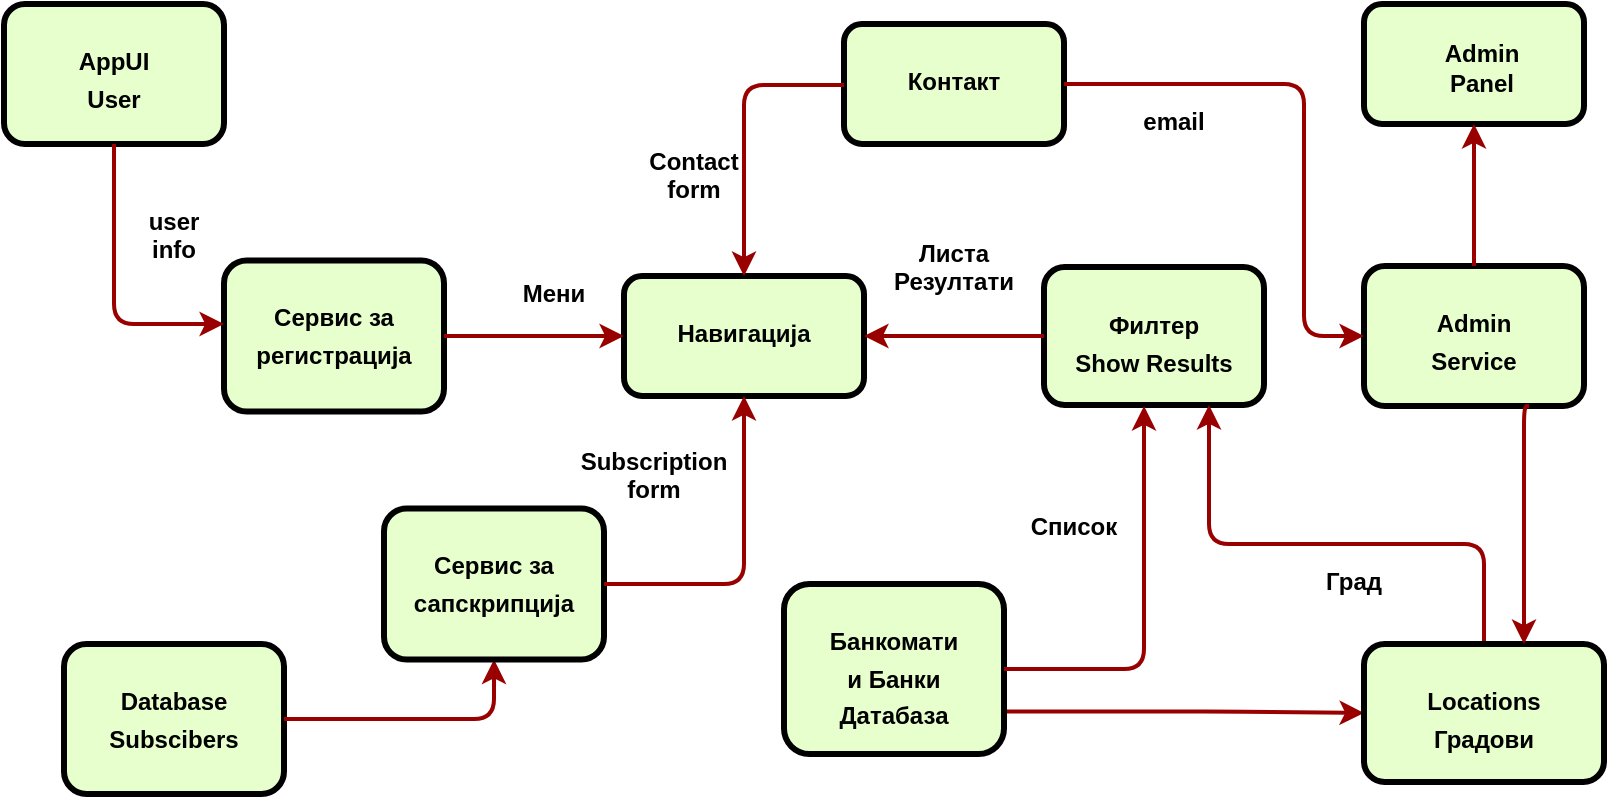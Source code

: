 <mxfile version="13.10.9" type="device"><diagram name="Page-1" id="c7558073-3199-34d8-9f00-42111426c3f3"><mxGraphModel dx="868" dy="393" grid="1" gridSize="10" guides="1" tooltips="1" connect="1" arrows="1" fold="1" page="1" pageScale="1" pageWidth="826" pageHeight="1169" background="#ffffff" math="0" shadow="0"><root><mxCell id="0"/><mxCell id="1" parent="0"/><mxCell id="2" value="&lt;p style=&quot;margin: 0px ; margin-top: 4px ; text-align: center ; text-decoration: underline&quot;&gt;&lt;br&gt;&lt;/p&gt;&lt;p style=&quot;margin: 4px 0px 0px ; text-align: center&quot;&gt;AppUI&lt;/p&gt;&lt;p style=&quot;margin: 4px 0px 0px ; text-align: center&quot;&gt;User&lt;/p&gt;" style="verticalAlign=middle;align=center;overflow=fill;fontSize=12;fontFamily=Helvetica;html=1;rounded=1;fontStyle=1;strokeWidth=3;fillColor=#E6FFCC" parent="1" vertex="1"><mxGeometry x="10" y="100" width="110" height="70" as="geometry"/></mxCell><mxCell id="6" value="&lt;p style=&quot;margin: 0px ; margin-top: 4px ; text-align: center ; text-decoration: underline&quot;&gt;&lt;/p&gt;&lt;p style=&quot;margin: 0px ; margin-left: 8px&quot;&gt;&lt;br&gt;&lt;/p&gt;&lt;p style=&quot;margin: 0px ; margin-left: 8px&quot;&gt;Admin&lt;/p&gt;&lt;p style=&quot;margin: 0px ; margin-left: 8px&quot;&gt;Panel&lt;/p&gt;" style="verticalAlign=middle;align=center;overflow=fill;fontSize=12;fontFamily=Helvetica;html=1;rounded=1;fontStyle=1;strokeWidth=3;fillColor=#E6FFCC" parent="1" vertex="1"><mxGeometry x="690" y="100" width="110" height="60" as="geometry"/></mxCell><mxCell id="7" value="&lt;p style=&quot;margin: 4px 0px 0px ; text-align: center&quot;&gt;&lt;br&gt;&lt;/p&gt;&lt;p style=&quot;margin: 4px 0px 0px ; text-align: center&quot;&gt;Admin&lt;/p&gt;&lt;p style=&quot;margin: 4px 0px 0px ; text-align: center&quot;&gt;Service&lt;/p&gt;" style="verticalAlign=middle;align=center;overflow=fill;fontSize=12;fontFamily=Helvetica;html=1;rounded=1;fontStyle=1;strokeWidth=3;fillColor=#E6FFCC" parent="1" vertex="1"><mxGeometry x="690" y="231" width="110" height="70" as="geometry"/></mxCell><mxCell id="8" value="&lt;p style=&quot;margin: 4px 0px 0px ; text-align: center&quot;&gt;&lt;br&gt;&lt;/p&gt;&lt;p style=&quot;margin: 4px 0px 0px ; text-align: center&quot;&gt;Филтер&lt;/p&gt;&lt;p style=&quot;margin: 4px 0px 0px ; text-align: center&quot;&gt;Show Results&lt;/p&gt;" style="verticalAlign=middle;align=center;overflow=fill;fontSize=12;fontFamily=Helvetica;html=1;rounded=1;fontStyle=1;strokeWidth=3;fillColor=#E6FFCC" parent="1" vertex="1"><mxGeometry x="530" y="231.5" width="110" height="69" as="geometry"/></mxCell><mxCell id="9" value="&lt;p style=&quot;margin: 0px ; margin-top: 4px ; text-align: center ; text-decoration: underline&quot;&gt;&lt;br&gt;&lt;/p&gt;&lt;p style=&quot;margin: 4px 0px 0px ; text-align: center&quot;&gt;Навигација&lt;/p&gt;" style="verticalAlign=middle;align=center;overflow=fill;fontSize=12;fontFamily=Helvetica;html=1;rounded=1;fontStyle=1;strokeWidth=3;fillColor=#E6FFCC" parent="1" vertex="1"><mxGeometry x="320" y="236" width="120" height="60" as="geometry"/></mxCell><mxCell id="10" value="&lt;p style=&quot;margin: 4px 0px 0px ; text-align: center&quot;&gt;&lt;br&gt;&lt;/p&gt;&lt;p style=&quot;margin: 4px 0px 0px ; text-align: center&quot;&gt;Сервис за&lt;/p&gt;&lt;p style=&quot;margin: 4px 0px 0px ; text-align: center&quot;&gt;регистрација&lt;/p&gt;" style="verticalAlign=middle;align=center;overflow=fill;fontSize=12;fontFamily=Helvetica;html=1;rounded=1;fontStyle=1;strokeWidth=3;fillColor=#E6FFCC" parent="1" vertex="1"><mxGeometry x="120" y="228.25" width="110" height="75.5" as="geometry"/></mxCell><mxCell id="11" value="&lt;p style=&quot;margin: 0px ; margin-top: 4px ; text-align: center ; text-decoration: underline&quot;&gt;&lt;br&gt;&lt;/p&gt;&lt;p style=&quot;margin: 4px 0px 0px ; text-align: center&quot;&gt;Database&lt;/p&gt;&lt;p style=&quot;margin: 4px 0px 0px ; text-align: center&quot;&gt;Subscibers&lt;/p&gt;" style="verticalAlign=middle;align=center;overflow=fill;fontSize=12;fontFamily=Helvetica;html=1;rounded=1;fontStyle=1;strokeWidth=3;fillColor=#E6FFCC" parent="1" vertex="1"><mxGeometry x="40" y="420" width="110" height="75" as="geometry"/></mxCell><mxCell id="55" value="" style="edgeStyle=elbowEdgeStyle;elbow=horizontal;strokeColor=#990000;strokeWidth=2;entryX=0;entryY=0.5;entryDx=0;entryDy=0;exitX=1;exitY=0.5;exitDx=0;exitDy=0;" parent="1" source="10" target="9" edge="1"><mxGeometry width="100" height="100" relative="1" as="geometry"><mxPoint x="230" y="288.25" as="sourcePoint"/><mxPoint x="310" y="359.25" as="targetPoint"/><Array as="points"><mxPoint x="270" y="266"/><mxPoint x="240" y="368.25"/><mxPoint x="226" y="338.25"/><mxPoint x="240" y="228.25"/><mxPoint x="180" y="208.25"/><mxPoint x="230" y="398.25"/></Array></mxGeometry></mxCell><mxCell id="58" value="" style="edgeStyle=elbowEdgeStyle;elbow=horizontal;strokeColor=#990000;strokeWidth=2;entryX=0.5;entryY=1;entryDx=0;entryDy=0;exitX=0.5;exitY=0;exitDx=0;exitDy=0;" parent="1" source="7" target="6" edge="1"><mxGeometry width="100" height="100" relative="1" as="geometry"><mxPoint x="745" y="280" as="sourcePoint"/><mxPoint x="480" y="270" as="targetPoint"/><Array as="points"><mxPoint x="745" y="220"/><mxPoint x="725" y="180"/><mxPoint x="770" y="300"/><mxPoint x="780" y="290"/><mxPoint x="440" y="310"/></Array></mxGeometry></mxCell><mxCell id="68" value="" style="edgeStyle=elbowEdgeStyle;elbow=horizontal;strokeColor=#990000;strokeWidth=2;entryX=1;entryY=0.5;entryDx=0;entryDy=0;exitX=0;exitY=0.5;exitDx=0;exitDy=0;" parent="1" source="8" target="9" edge="1"><mxGeometry width="100" height="100" relative="1" as="geometry"><mxPoint x="540" y="408.25" as="sourcePoint"/><mxPoint x="420" y="314.25" as="targetPoint"/><Array as="points"><mxPoint x="510" y="266.25"/><mxPoint x="490" y="398.25"/><mxPoint x="520" y="418.25"/><mxPoint x="540" y="388.25"/></Array></mxGeometry></mxCell><mxCell id="72" value="" style="edgeStyle=elbowEdgeStyle;elbow=vertical;strokeColor=#990000;strokeWidth=2;exitX=0.5;exitY=0;exitDx=0;exitDy=0;entryX=0.75;entryY=1;entryDx=0;entryDy=0;" parent="1" source="Qx2QGvzt1oOHldjo81tY-105" target="8" edge="1"><mxGeometry width="100" height="100" relative="1" as="geometry"><mxPoint x="745" y="390" as="sourcePoint"/><mxPoint x="600" y="400" as="targetPoint"/><Array as="points"><mxPoint x="720" y="370"/><mxPoint x="745" y="340"/><mxPoint x="610" y="420"/><mxPoint x="650" y="410"/></Array></mxGeometry></mxCell><mxCell id="88" value="" style="edgeStyle=elbowEdgeStyle;elbow=horizontal;strokeColor=#990000;strokeWidth=2;exitX=0.5;exitY=1;exitDx=0;exitDy=0;" parent="1" source="2" target="10" edge="1"><mxGeometry width="100" height="100" relative="1" as="geometry"><mxPoint x="391" y="380" as="sourcePoint"/><mxPoint x="151" y="339" as="targetPoint"/><Array as="points"><mxPoint x="65" y="260"/><mxPoint x="100" y="266"/><mxPoint x="65" y="241"/><mxPoint x="130" y="230"/><mxPoint x="65" y="210"/><mxPoint x="131" y="200"/></Array></mxGeometry></mxCell><mxCell id="89" value="" style="edgeStyle=elbowEdgeStyle;elbow=horizontal;strokeColor=#990000;strokeWidth=2;entryX=0;entryY=0.5;entryDx=0;entryDy=0;exitX=1;exitY=0.75;exitDx=0;exitDy=0;" parent="1" source="Qx2QGvzt1oOHldjo81tY-110" target="Qx2QGvzt1oOHldjo81tY-105" edge="1"><mxGeometry width="100" height="100" relative="1" as="geometry"><mxPoint x="91.0" y="483" as="sourcePoint"/><mxPoint x="410" y="457" as="targetPoint"/><Array as="points"><mxPoint x="620" y="430"/></Array></mxGeometry></mxCell><mxCell id="Qx2QGvzt1oOHldjo81tY-98" value="Мени" style="text;spacingTop=-5;align=center;fontStyle=1" vertex="1" parent="1"><mxGeometry x="270" y="236" width="30" height="20" as="geometry"/></mxCell><mxCell id="Qx2QGvzt1oOHldjo81tY-100" value="user&#10;info" style="text;spacingTop=-5;align=center;fontStyle=1" vertex="1" parent="1"><mxGeometry x="80" y="200" width="30" height="20" as="geometry"/></mxCell><mxCell id="Qx2QGvzt1oOHldjo81tY-104" value="Листа&#10;Резултати" style="text;spacingTop=-5;align=center;fontStyle=1" vertex="1" parent="1"><mxGeometry x="470" y="216" width="30" height="20" as="geometry"/></mxCell><mxCell id="Qx2QGvzt1oOHldjo81tY-105" value="&lt;p style=&quot;margin: 4px 0px 0px ; text-align: center&quot;&gt;&lt;br&gt;&lt;/p&gt;&lt;p style=&quot;margin: 4px 0px 0px ; text-align: center&quot;&gt;Locations&lt;br&gt;&lt;/p&gt;&lt;p style=&quot;margin: 4px 0px 0px ; text-align: center&quot;&gt;Градови&lt;/p&gt;" style="verticalAlign=middle;align=center;overflow=fill;fontSize=12;fontFamily=Helvetica;html=1;rounded=1;fontStyle=1;strokeWidth=3;fillColor=#E6FFCC" vertex="1" parent="1"><mxGeometry x="690" y="420" width="120" height="69" as="geometry"/></mxCell><mxCell id="Qx2QGvzt1oOHldjo81tY-107" value="Град" style="text;spacingTop=-5;align=center;fontStyle=1" vertex="1" parent="1"><mxGeometry x="670" y="380" width="30" height="20" as="geometry"/></mxCell><mxCell id="Qx2QGvzt1oOHldjo81tY-110" value="&lt;p style=&quot;margin: 4px 0px 0px ; text-align: center&quot;&gt;&lt;br&gt;&lt;/p&gt;&lt;p style=&quot;margin: 4px 0px 0px ; text-align: center&quot;&gt;Банкомати&lt;/p&gt;&lt;p style=&quot;margin: 4px 0px 0px ; text-align: center&quot;&gt;и Банки&lt;/p&gt;&lt;p style=&quot;margin: 4px 0px 0px ; text-align: center&quot;&gt;Датабаза&lt;/p&gt;" style="verticalAlign=middle;align=center;overflow=fill;fontSize=12;fontFamily=Helvetica;html=1;rounded=1;fontStyle=1;strokeWidth=3;fillColor=#E6FFCC" vertex="1" parent="1"><mxGeometry x="400" y="390" width="110" height="85" as="geometry"/></mxCell><mxCell id="Qx2QGvzt1oOHldjo81tY-111" value="" style="edgeStyle=elbowEdgeStyle;elbow=horizontal;strokeColor=#990000;strokeWidth=2;exitX=1;exitY=0.5;exitDx=0;exitDy=0;" edge="1" parent="1" source="Qx2QGvzt1oOHldjo81tY-110"><mxGeometry width="100" height="100" relative="1" as="geometry"><mxPoint x="301.0" y="384" as="sourcePoint"/><mxPoint x="580" y="301" as="targetPoint"/><Array as="points"><mxPoint x="580" y="330"/></Array></mxGeometry></mxCell><mxCell id="Qx2QGvzt1oOHldjo81tY-112" value="" style="edgeStyle=elbowEdgeStyle;elbow=horizontal;strokeColor=#990000;strokeWidth=2;entryX=0.5;entryY=1;entryDx=0;entryDy=0;exitX=1;exitY=0.5;exitDx=0;exitDy=0;" edge="1" parent="1" source="11" target="Qx2QGvzt1oOHldjo81tY-121"><mxGeometry width="100" height="100" relative="1" as="geometry"><mxPoint x="310" y="357" as="sourcePoint"/><mxPoint x="390" y="357.5" as="targetPoint"/><Array as="points"><mxPoint x="255" y="430"/><mxPoint x="341" y="340"/><mxPoint x="310" y="340"/><mxPoint x="295" y="360"/></Array></mxGeometry></mxCell><mxCell id="Qx2QGvzt1oOHldjo81tY-113" value="Список" style="text;spacingTop=-5;align=center;fontStyle=1" vertex="1" parent="1"><mxGeometry x="530" y="352.25" width="30" height="20" as="geometry"/></mxCell><mxCell id="Qx2QGvzt1oOHldjo81tY-114" value="" style="edgeStyle=elbowEdgeStyle;elbow=horizontal;strokeColor=#990000;strokeWidth=2;exitX=0.75;exitY=1;exitDx=0;exitDy=0;" edge="1" parent="1" source="7"><mxGeometry width="100" height="100" relative="1" as="geometry"><mxPoint x="740" y="290" as="sourcePoint"/><mxPoint x="770" y="420" as="targetPoint"/><Array as="points"><mxPoint x="770" y="340"/><mxPoint x="740" y="361"/><mxPoint x="805" y="350"/><mxPoint x="740" y="330"/><mxPoint x="806" y="320"/></Array></mxGeometry></mxCell><mxCell id="Qx2QGvzt1oOHldjo81tY-116" value="&lt;p style=&quot;margin: 4px 0px 0px ; text-align: center&quot;&gt;&lt;br&gt;&lt;/p&gt;&lt;p style=&quot;margin: 4px 0px 0px ; text-align: center&quot;&gt;&lt;span&gt;Контакт&lt;/span&gt;&lt;br&gt;&lt;/p&gt;" style="verticalAlign=middle;align=center;overflow=fill;fontSize=12;fontFamily=Helvetica;html=1;rounded=1;fontStyle=1;strokeWidth=3;fillColor=#E6FFCC" vertex="1" parent="1"><mxGeometry x="430" y="110" width="110" height="60" as="geometry"/></mxCell><mxCell id="Qx2QGvzt1oOHldjo81tY-117" value="" style="edgeStyle=elbowEdgeStyle;elbow=horizontal;strokeColor=#990000;strokeWidth=2;entryX=0.5;entryY=0;entryDx=0;entryDy=0;exitX=0.5;exitY=0;exitDx=0;exitDy=0;" edge="1" parent="1" target="9"><mxGeometry width="100" height="100" relative="1" as="geometry"><mxPoint x="430" y="140.5" as="sourcePoint"/><mxPoint x="355" y="200" as="targetPoint"/><Array as="points"><mxPoint x="380" y="190"/><mxPoint x="380" y="160"/></Array></mxGeometry></mxCell><mxCell id="Qx2QGvzt1oOHldjo81tY-118" value="email" style="text;spacingTop=-5;align=center;fontStyle=1" vertex="1" parent="1"><mxGeometry x="580" y="150" width="30" height="20" as="geometry"/></mxCell><mxCell id="Qx2QGvzt1oOHldjo81tY-119" value="" style="edgeStyle=elbowEdgeStyle;elbow=horizontal;strokeColor=#990000;strokeWidth=2;exitX=1;exitY=0.5;exitDx=0;exitDy=0;" edge="1" parent="1" source="Qx2QGvzt1oOHldjo81tY-116" target="7"><mxGeometry width="100" height="100" relative="1" as="geometry"><mxPoint x="400" y="180" as="sourcePoint"/><mxPoint x="740" y="180" as="targetPoint"/><Array as="points"><mxPoint x="660" y="210"/><mxPoint x="670" y="200"/><mxPoint x="680" y="210"/><mxPoint x="650" y="170"/><mxPoint x="670" y="200"/></Array></mxGeometry></mxCell><mxCell id="Qx2QGvzt1oOHldjo81tY-120" value="Contact &#10;form" style="text;spacingTop=-5;align=center;fontStyle=1" vertex="1" parent="1"><mxGeometry x="340" y="170" width="30" height="20" as="geometry"/></mxCell><mxCell id="Qx2QGvzt1oOHldjo81tY-121" value="&lt;p style=&quot;margin: 4px 0px 0px ; text-align: center&quot;&gt;&lt;br&gt;&lt;/p&gt;&lt;p style=&quot;margin: 4px 0px 0px ; text-align: center&quot;&gt;Сервис за&lt;/p&gt;&lt;p style=&quot;margin: 4px 0px 0px ; text-align: center&quot;&gt;сапскрипција&lt;/p&gt;" style="verticalAlign=middle;align=center;overflow=fill;fontSize=12;fontFamily=Helvetica;html=1;rounded=1;fontStyle=1;strokeWidth=3;fillColor=#E6FFCC" vertex="1" parent="1"><mxGeometry x="200" y="352.25" width="110" height="75.5" as="geometry"/></mxCell><mxCell id="Qx2QGvzt1oOHldjo81tY-122" value="" style="edgeStyle=elbowEdgeStyle;elbow=horizontal;strokeColor=#990000;strokeWidth=2;exitX=1;exitY=0.5;exitDx=0;exitDy=0;entryX=0.5;entryY=1;entryDx=0;entryDy=0;" edge="1" parent="1" source="Qx2QGvzt1oOHldjo81tY-121" target="9"><mxGeometry width="100" height="100" relative="1" as="geometry"><mxPoint x="340" y="340" as="sourcePoint"/><mxPoint x="390" y="314.5" as="targetPoint"/><Array as="points"><mxPoint x="380" y="340"/><mxPoint x="340" y="334"/><mxPoint x="340" y="364"/></Array></mxGeometry></mxCell><mxCell id="Qx2QGvzt1oOHldjo81tY-123" value="Subscription&#10;form" style="text;spacingTop=-5;align=center;fontStyle=1" vertex="1" parent="1"><mxGeometry x="320" y="320" width="30" height="20" as="geometry"/></mxCell></root></mxGraphModel></diagram></mxfile>